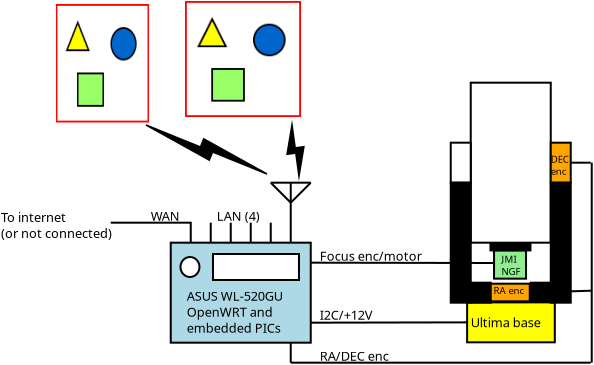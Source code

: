 <?xml version="1.0" encoding="UTF-8"?>
<dia:diagram xmlns:dia="http://www.lysator.liu.se/~alla/dia/">
  <dia:layer name="Background" visible="true" active="true">
    <dia:object type="Standard - Box" version="0" id="O0">
      <dia:attribute name="obj_pos">
        <dia:point val="4,11"/>
      </dia:attribute>
      <dia:attribute name="obj_bb">
        <dia:rectangle val="3.95,10.95;11.05,16.05"/>
      </dia:attribute>
      <dia:attribute name="elem_corner">
        <dia:point val="4,11"/>
      </dia:attribute>
      <dia:attribute name="elem_width">
        <dia:real val="7"/>
      </dia:attribute>
      <dia:attribute name="elem_height">
        <dia:real val="5"/>
      </dia:attribute>
      <dia:attribute name="border_width">
        <dia:real val="0.1"/>
      </dia:attribute>
      <dia:attribute name="inner_color">
        <dia:color val="#add8e6"/>
      </dia:attribute>
      <dia:attribute name="show_background">
        <dia:boolean val="true"/>
      </dia:attribute>
    </dia:object>
    <dia:object type="Standard - Text" version="1" id="O1">
      <dia:attribute name="obj_pos">
        <dia:point val="4.8,13.9"/>
      </dia:attribute>
      <dia:attribute name="obj_bb">
        <dia:rectangle val="4.8,13.305;10.117,15.652"/>
      </dia:attribute>
      <dia:attribute name="text">
        <dia:composite type="text">
          <dia:attribute name="string">
            <dia:string>#ASUS WL-520GU
OpenWRT and
embedded PICs#</dia:string>
          </dia:attribute>
          <dia:attribute name="font">
            <dia:font family="sans" style="0" name="Helvetica"/>
          </dia:attribute>
          <dia:attribute name="height">
            <dia:real val="0.8"/>
          </dia:attribute>
          <dia:attribute name="pos">
            <dia:point val="4.8,13.9"/>
          </dia:attribute>
          <dia:attribute name="color">
            <dia:color val="#000000"/>
          </dia:attribute>
          <dia:attribute name="alignment">
            <dia:enum val="0"/>
          </dia:attribute>
        </dia:composite>
      </dia:attribute>
      <dia:attribute name="valign">
        <dia:enum val="3"/>
      </dia:attribute>
    </dia:object>
    <dia:object type="Standard - Line" version="0" id="O2">
      <dia:attribute name="obj_pos">
        <dia:point val="10,8"/>
      </dia:attribute>
      <dia:attribute name="obj_bb">
        <dia:rectangle val="9.95,7.95;10.05,11.05"/>
      </dia:attribute>
      <dia:attribute name="conn_endpoints">
        <dia:point val="10,8"/>
        <dia:point val="10,11"/>
      </dia:attribute>
      <dia:attribute name="numcp">
        <dia:int val="1"/>
      </dia:attribute>
      <dia:connections>
        <dia:connection handle="0" to="O5" connection="0"/>
      </dia:connections>
    </dia:object>
    <dia:object type="Standard - Line" version="0" id="O3">
      <dia:attribute name="obj_pos">
        <dia:point val="9,8"/>
      </dia:attribute>
      <dia:attribute name="obj_bb">
        <dia:rectangle val="8.929,7.929;10.071,9.071"/>
      </dia:attribute>
      <dia:attribute name="conn_endpoints">
        <dia:point val="9,8"/>
        <dia:point val="10,9"/>
      </dia:attribute>
      <dia:attribute name="numcp">
        <dia:int val="1"/>
      </dia:attribute>
    </dia:object>
    <dia:object type="Standard - Line" version="0" id="O4">
      <dia:attribute name="obj_pos">
        <dia:point val="11,8"/>
      </dia:attribute>
      <dia:attribute name="obj_bb">
        <dia:rectangle val="9.929,7.929;11.071,9.071"/>
      </dia:attribute>
      <dia:attribute name="conn_endpoints">
        <dia:point val="11,8"/>
        <dia:point val="10,9"/>
      </dia:attribute>
      <dia:attribute name="numcp">
        <dia:int val="1"/>
      </dia:attribute>
    </dia:object>
    <dia:object type="Standard - Line" version="0" id="O5">
      <dia:attribute name="obj_pos">
        <dia:point val="9,8"/>
      </dia:attribute>
      <dia:attribute name="obj_bb">
        <dia:rectangle val="8.95,7.95;11.05,8.05"/>
      </dia:attribute>
      <dia:attribute name="conn_endpoints">
        <dia:point val="9,8"/>
        <dia:point val="11,8"/>
      </dia:attribute>
      <dia:attribute name="numcp">
        <dia:int val="1"/>
      </dia:attribute>
    </dia:object>
    <dia:object type="Standard - PolyLine" version="0" id="O6">
      <dia:attribute name="obj_pos">
        <dia:point val="5,11"/>
      </dia:attribute>
      <dia:attribute name="obj_bb">
        <dia:rectangle val="0.95,9.95;5.05,11.05"/>
      </dia:attribute>
      <dia:attribute name="poly_points">
        <dia:point val="5,11"/>
        <dia:point val="5,10"/>
        <dia:point val="1,10"/>
      </dia:attribute>
    </dia:object>
    <dia:object type="Standard - Text" version="1" id="O7">
      <dia:attribute name="obj_pos">
        <dia:point val="3,9.9"/>
      </dia:attribute>
      <dia:attribute name="obj_bb">
        <dia:rectangle val="3,9.305;4.515,10.053"/>
      </dia:attribute>
      <dia:attribute name="text">
        <dia:composite type="text">
          <dia:attribute name="string">
            <dia:string>#WAN#</dia:string>
          </dia:attribute>
          <dia:attribute name="font">
            <dia:font family="sans" style="0" name="Helvetica"/>
          </dia:attribute>
          <dia:attribute name="height">
            <dia:real val="0.8"/>
          </dia:attribute>
          <dia:attribute name="pos">
            <dia:point val="3,9.9"/>
          </dia:attribute>
          <dia:attribute name="color">
            <dia:color val="#000000"/>
          </dia:attribute>
          <dia:attribute name="alignment">
            <dia:enum val="0"/>
          </dia:attribute>
        </dia:composite>
      </dia:attribute>
      <dia:attribute name="valign">
        <dia:enum val="3"/>
      </dia:attribute>
    </dia:object>
    <dia:object type="Standard - Line" version="0" id="O8">
      <dia:attribute name="obj_pos">
        <dia:point val="6,10"/>
      </dia:attribute>
      <dia:attribute name="obj_bb">
        <dia:rectangle val="5.95,9.95;6.05,11.05"/>
      </dia:attribute>
      <dia:attribute name="conn_endpoints">
        <dia:point val="6,10"/>
        <dia:point val="6,11"/>
      </dia:attribute>
      <dia:attribute name="numcp">
        <dia:int val="1"/>
      </dia:attribute>
    </dia:object>
    <dia:object type="Standard - Line" version="0" id="O9">
      <dia:attribute name="obj_pos">
        <dia:point val="7,10"/>
      </dia:attribute>
      <dia:attribute name="obj_bb">
        <dia:rectangle val="6.95,9.95;7.05,11.05"/>
      </dia:attribute>
      <dia:attribute name="conn_endpoints">
        <dia:point val="7,10"/>
        <dia:point val="7,11"/>
      </dia:attribute>
      <dia:attribute name="numcp">
        <dia:int val="1"/>
      </dia:attribute>
    </dia:object>
    <dia:object type="Standard - Line" version="0" id="O10">
      <dia:attribute name="obj_pos">
        <dia:point val="8,10"/>
      </dia:attribute>
      <dia:attribute name="obj_bb">
        <dia:rectangle val="7.95,9.95;8.05,11.05"/>
      </dia:attribute>
      <dia:attribute name="conn_endpoints">
        <dia:point val="8,10"/>
        <dia:point val="8,11"/>
      </dia:attribute>
      <dia:attribute name="numcp">
        <dia:int val="1"/>
      </dia:attribute>
    </dia:object>
    <dia:object type="Standard - Line" version="0" id="O11">
      <dia:attribute name="obj_pos">
        <dia:point val="9,10"/>
      </dia:attribute>
      <dia:attribute name="obj_bb">
        <dia:rectangle val="8.95,9.95;9.05,11.05"/>
      </dia:attribute>
      <dia:attribute name="conn_endpoints">
        <dia:point val="9,10"/>
        <dia:point val="9,11"/>
      </dia:attribute>
      <dia:attribute name="numcp">
        <dia:int val="1"/>
      </dia:attribute>
    </dia:object>
    <dia:object type="Standard - Text" version="1" id="O12">
      <dia:attribute name="obj_pos">
        <dia:point val="6.3,9.9"/>
      </dia:attribute>
      <dia:attribute name="obj_bb">
        <dia:rectangle val="6.3,9.305;8.7,10.053"/>
      </dia:attribute>
      <dia:attribute name="text">
        <dia:composite type="text">
          <dia:attribute name="string">
            <dia:string>#LAN (4)#</dia:string>
          </dia:attribute>
          <dia:attribute name="font">
            <dia:font family="sans" style="0" name="Helvetica"/>
          </dia:attribute>
          <dia:attribute name="height">
            <dia:real val="0.8"/>
          </dia:attribute>
          <dia:attribute name="pos">
            <dia:point val="6.3,9.9"/>
          </dia:attribute>
          <dia:attribute name="color">
            <dia:color val="#000000"/>
          </dia:attribute>
          <dia:attribute name="alignment">
            <dia:enum val="0"/>
          </dia:attribute>
        </dia:composite>
      </dia:attribute>
      <dia:attribute name="valign">
        <dia:enum val="3"/>
      </dia:attribute>
    </dia:object>
    <dia:object type="Standard - Text" version="1" id="O13">
      <dia:attribute name="obj_pos">
        <dia:point val="6,21"/>
      </dia:attribute>
      <dia:attribute name="obj_bb">
        <dia:rectangle val="5.981,20.386;6,21.19"/>
      </dia:attribute>
      <dia:attribute name="text">
        <dia:composite type="text">
          <dia:attribute name="string">
            <dia:string>##</dia:string>
          </dia:attribute>
          <dia:attribute name="font">
            <dia:font family="sans" style="0" name="Helvetica"/>
          </dia:attribute>
          <dia:attribute name="height">
            <dia:real val="0.8"/>
          </dia:attribute>
          <dia:attribute name="pos">
            <dia:point val="6,21"/>
          </dia:attribute>
          <dia:attribute name="color">
            <dia:color val="#000000"/>
          </dia:attribute>
          <dia:attribute name="alignment">
            <dia:enum val="0"/>
          </dia:attribute>
        </dia:composite>
      </dia:attribute>
      <dia:attribute name="valign">
        <dia:enum val="3"/>
      </dia:attribute>
    </dia:object>
    <dia:object type="Standard - Text" version="1" id="O14">
      <dia:attribute name="obj_pos">
        <dia:point val="21.6,28.6"/>
      </dia:attribute>
      <dia:attribute name="obj_bb">
        <dia:rectangle val="21.6,28.005;21.6,28.753"/>
      </dia:attribute>
      <dia:attribute name="text">
        <dia:composite type="text">
          <dia:attribute name="string">
            <dia:string>##</dia:string>
          </dia:attribute>
          <dia:attribute name="font">
            <dia:font family="sans" style="0" name="Helvetica"/>
          </dia:attribute>
          <dia:attribute name="height">
            <dia:real val="0.8"/>
          </dia:attribute>
          <dia:attribute name="pos">
            <dia:point val="21.6,28.6"/>
          </dia:attribute>
          <dia:attribute name="color">
            <dia:color val="#000000"/>
          </dia:attribute>
          <dia:attribute name="alignment">
            <dia:enum val="0"/>
          </dia:attribute>
        </dia:composite>
      </dia:attribute>
      <dia:attribute name="valign">
        <dia:enum val="3"/>
      </dia:attribute>
    </dia:object>
    <dia:object type="Standard - Text" version="1" id="O15">
      <dia:attribute name="obj_pos">
        <dia:point val="9.65,14"/>
      </dia:attribute>
      <dia:attribute name="obj_bb">
        <dia:rectangle val="9.65,13.405;9.65,14.152"/>
      </dia:attribute>
      <dia:attribute name="text">
        <dia:composite type="text">
          <dia:attribute name="string">
            <dia:string>##</dia:string>
          </dia:attribute>
          <dia:attribute name="font">
            <dia:font family="sans" style="0" name="Helvetica"/>
          </dia:attribute>
          <dia:attribute name="height">
            <dia:real val="0.8"/>
          </dia:attribute>
          <dia:attribute name="pos">
            <dia:point val="9.65,14"/>
          </dia:attribute>
          <dia:attribute name="color">
            <dia:color val="#000000"/>
          </dia:attribute>
          <dia:attribute name="alignment">
            <dia:enum val="0"/>
          </dia:attribute>
        </dia:composite>
      </dia:attribute>
      <dia:attribute name="valign">
        <dia:enum val="3"/>
      </dia:attribute>
    </dia:object>
    <dia:object type="Standard - Box" version="0" id="O16">
      <dia:attribute name="obj_pos">
        <dia:point val="19,3"/>
      </dia:attribute>
      <dia:attribute name="obj_bb">
        <dia:rectangle val="18.95,2.95;23.05,11.05"/>
      </dia:attribute>
      <dia:attribute name="elem_corner">
        <dia:point val="19,3"/>
      </dia:attribute>
      <dia:attribute name="elem_width">
        <dia:real val="4"/>
      </dia:attribute>
      <dia:attribute name="elem_height">
        <dia:real val="8"/>
      </dia:attribute>
      <dia:attribute name="border_width">
        <dia:real val="0.1"/>
      </dia:attribute>
      <dia:attribute name="show_background">
        <dia:boolean val="true"/>
      </dia:attribute>
    </dia:object>
    <dia:object type="Standard - Box" version="0" id="O17">
      <dia:attribute name="obj_pos">
        <dia:point val="18.819,13.985"/>
      </dia:attribute>
      <dia:attribute name="obj_bb">
        <dia:rectangle val="18.769,13.935;23.253,16.033"/>
      </dia:attribute>
      <dia:attribute name="elem_corner">
        <dia:point val="18.819,13.985"/>
      </dia:attribute>
      <dia:attribute name="elem_width">
        <dia:real val="4.384"/>
      </dia:attribute>
      <dia:attribute name="elem_height">
        <dia:real val="1.997"/>
      </dia:attribute>
      <dia:attribute name="border_width">
        <dia:real val="0.1"/>
      </dia:attribute>
      <dia:attribute name="inner_color">
        <dia:color val="#ffff00"/>
      </dia:attribute>
      <dia:attribute name="show_background">
        <dia:boolean val="true"/>
      </dia:attribute>
    </dia:object>
    <dia:object type="Standard - Line" version="0" id="O18">
      <dia:attribute name="obj_pos">
        <dia:point val="18.819,14.984"/>
      </dia:attribute>
      <dia:attribute name="obj_bb">
        <dia:rectangle val="10.95,14.934;18.869,15.05"/>
      </dia:attribute>
      <dia:attribute name="conn_endpoints">
        <dia:point val="18.819,14.984"/>
        <dia:point val="11,15"/>
      </dia:attribute>
      <dia:attribute name="numcp">
        <dia:int val="1"/>
      </dia:attribute>
      <dia:connections>
        <dia:connection handle="0" to="O17" connection="3"/>
      </dia:connections>
    </dia:object>
    <dia:object type="Standard - Text" version="1" id="O19">
      <dia:attribute name="obj_pos">
        <dia:point val="11,14"/>
      </dia:attribute>
      <dia:attribute name="obj_bb">
        <dia:rectangle val="11,13.405;11,14.152"/>
      </dia:attribute>
      <dia:attribute name="text">
        <dia:composite type="text">
          <dia:attribute name="string">
            <dia:string>##</dia:string>
          </dia:attribute>
          <dia:attribute name="font">
            <dia:font family="sans" style="0" name="Helvetica"/>
          </dia:attribute>
          <dia:attribute name="height">
            <dia:real val="0.8"/>
          </dia:attribute>
          <dia:attribute name="pos">
            <dia:point val="11,14"/>
          </dia:attribute>
          <dia:attribute name="color">
            <dia:color val="#000000"/>
          </dia:attribute>
          <dia:attribute name="alignment">
            <dia:enum val="0"/>
          </dia:attribute>
        </dia:composite>
      </dia:attribute>
      <dia:attribute name="valign">
        <dia:enum val="3"/>
      </dia:attribute>
    </dia:object>
    <dia:object type="Standard - Text" version="1" id="O20">
      <dia:attribute name="obj_pos">
        <dia:point val="11.45,14.85"/>
      </dia:attribute>
      <dia:attribute name="obj_bb">
        <dia:rectangle val="11.45,14.236;14.519,15.04"/>
      </dia:attribute>
      <dia:attribute name="text">
        <dia:composite type="text">
          <dia:attribute name="string">
            <dia:string>#I2C/+12V#</dia:string>
          </dia:attribute>
          <dia:attribute name="font">
            <dia:font family="sans" style="0" name="Helvetica"/>
          </dia:attribute>
          <dia:attribute name="height">
            <dia:real val="0.8"/>
          </dia:attribute>
          <dia:attribute name="pos">
            <dia:point val="11.45,14.85"/>
          </dia:attribute>
          <dia:attribute name="color">
            <dia:color val="#000000"/>
          </dia:attribute>
          <dia:attribute name="alignment">
            <dia:enum val="0"/>
          </dia:attribute>
        </dia:composite>
      </dia:attribute>
      <dia:attribute name="valign">
        <dia:enum val="3"/>
      </dia:attribute>
    </dia:object>
    <dia:object type="Standard - Text" version="1" id="O21">
      <dia:attribute name="obj_pos">
        <dia:point val="18.996,15.232"/>
      </dia:attribute>
      <dia:attribute name="obj_bb">
        <dia:rectangle val="18.996,14.637;22.813,15.384"/>
      </dia:attribute>
      <dia:attribute name="text">
        <dia:composite type="text">
          <dia:attribute name="string">
            <dia:string>#Ultima base#</dia:string>
          </dia:attribute>
          <dia:attribute name="font">
            <dia:font family="sans" style="0" name="Helvetica"/>
          </dia:attribute>
          <dia:attribute name="height">
            <dia:real val="0.8"/>
          </dia:attribute>
          <dia:attribute name="pos">
            <dia:point val="18.996,15.232"/>
          </dia:attribute>
          <dia:attribute name="color">
            <dia:color val="#000000"/>
          </dia:attribute>
          <dia:attribute name="alignment">
            <dia:enum val="0"/>
          </dia:attribute>
        </dia:composite>
      </dia:attribute>
      <dia:attribute name="valign">
        <dia:enum val="3"/>
      </dia:attribute>
    </dia:object>
    <dia:object type="Standard - Box" version="0" id="O22">
      <dia:attribute name="obj_pos">
        <dia:point val="23,6"/>
      </dia:attribute>
      <dia:attribute name="obj_bb">
        <dia:rectangle val="22.95,5.95;24.05,8.05"/>
      </dia:attribute>
      <dia:attribute name="elem_corner">
        <dia:point val="23,6"/>
      </dia:attribute>
      <dia:attribute name="elem_width">
        <dia:real val="1"/>
      </dia:attribute>
      <dia:attribute name="elem_height">
        <dia:real val="2"/>
      </dia:attribute>
      <dia:attribute name="border_width">
        <dia:real val="0.1"/>
      </dia:attribute>
      <dia:attribute name="inner_color">
        <dia:color val="#ffa500"/>
      </dia:attribute>
      <dia:attribute name="show_background">
        <dia:boolean val="true"/>
      </dia:attribute>
    </dia:object>
    <dia:object type="Standard - Box" version="0" id="O23">
      <dia:attribute name="obj_pos">
        <dia:point val="18,6"/>
      </dia:attribute>
      <dia:attribute name="obj_bb">
        <dia:rectangle val="17.95,5.95;19.05,8.05"/>
      </dia:attribute>
      <dia:attribute name="elem_corner">
        <dia:point val="18,6"/>
      </dia:attribute>
      <dia:attribute name="elem_width">
        <dia:real val="1"/>
      </dia:attribute>
      <dia:attribute name="elem_height">
        <dia:real val="2"/>
      </dia:attribute>
      <dia:attribute name="show_background">
        <dia:boolean val="true"/>
      </dia:attribute>
    </dia:object>
    <dia:object type="Standard - Box" version="0" id="O24">
      <dia:attribute name="obj_pos">
        <dia:point val="19.95,13.05"/>
      </dia:attribute>
      <dia:attribute name="obj_bb">
        <dia:rectangle val="19.9,13;22,13.982"/>
      </dia:attribute>
      <dia:attribute name="elem_corner">
        <dia:point val="19.95,13.05"/>
      </dia:attribute>
      <dia:attribute name="elem_width">
        <dia:real val="2"/>
      </dia:attribute>
      <dia:attribute name="elem_height">
        <dia:real val="0.882"/>
      </dia:attribute>
      <dia:attribute name="border_width">
        <dia:real val="0.1"/>
      </dia:attribute>
      <dia:attribute name="inner_color">
        <dia:color val="#ffa500"/>
      </dia:attribute>
      <dia:attribute name="show_background">
        <dia:boolean val="true"/>
      </dia:attribute>
    </dia:object>
    <dia:object type="Standard - Line" version="0" id="O25">
      <dia:attribute name="obj_pos">
        <dia:point val="24,7"/>
      </dia:attribute>
      <dia:attribute name="obj_bb">
        <dia:rectangle val="23.95,6.95;25.05,7.05"/>
      </dia:attribute>
      <dia:attribute name="conn_endpoints">
        <dia:point val="24,7"/>
        <dia:point val="25,7"/>
      </dia:attribute>
      <dia:attribute name="numcp">
        <dia:int val="1"/>
      </dia:attribute>
    </dia:object>
    <dia:object type="Standard - Text" version="1" id="O26">
      <dia:attribute name="obj_pos">
        <dia:point val="23,7"/>
      </dia:attribute>
      <dia:attribute name="obj_bb">
        <dia:rectangle val="23,6.553;24.012,7.718"/>
      </dia:attribute>
      <dia:attribute name="text">
        <dia:composite type="text">
          <dia:attribute name="string">
            <dia:string>#DEC
enc#</dia:string>
          </dia:attribute>
          <dia:attribute name="font">
            <dia:font family="sans" style="0" name="Helvetica"/>
          </dia:attribute>
          <dia:attribute name="height">
            <dia:real val="0.603"/>
          </dia:attribute>
          <dia:attribute name="pos">
            <dia:point val="23,7"/>
          </dia:attribute>
          <dia:attribute name="color">
            <dia:color val="#000000"/>
          </dia:attribute>
          <dia:attribute name="alignment">
            <dia:enum val="0"/>
          </dia:attribute>
        </dia:composite>
      </dia:attribute>
      <dia:attribute name="valign">
        <dia:enum val="3"/>
      </dia:attribute>
      <dia:connections>
        <dia:connection handle="0" to="O16" connection="4"/>
      </dia:connections>
    </dia:object>
    <dia:object type="Standard - Text" version="1" id="O27">
      <dia:attribute name="obj_pos">
        <dia:point val="20.141,13.566"/>
      </dia:attribute>
      <dia:attribute name="obj_bb">
        <dia:rectangle val="20.141,13.118;21.806,13.681"/>
      </dia:attribute>
      <dia:attribute name="text">
        <dia:composite type="text">
          <dia:attribute name="string">
            <dia:string>#RA enc#</dia:string>
          </dia:attribute>
          <dia:attribute name="font">
            <dia:font family="sans" style="0" name="Helvetica"/>
          </dia:attribute>
          <dia:attribute name="height">
            <dia:real val="0.603"/>
          </dia:attribute>
          <dia:attribute name="pos">
            <dia:point val="20.141,13.566"/>
          </dia:attribute>
          <dia:attribute name="color">
            <dia:color val="#000000"/>
          </dia:attribute>
          <dia:attribute name="alignment">
            <dia:enum val="0"/>
          </dia:attribute>
        </dia:composite>
      </dia:attribute>
      <dia:attribute name="valign">
        <dia:enum val="3"/>
      </dia:attribute>
    </dia:object>
    <dia:object type="Standard - Line" version="0" id="O28">
      <dia:attribute name="obj_pos">
        <dia:point val="25,17"/>
      </dia:attribute>
      <dia:attribute name="obj_bb">
        <dia:rectangle val="9.95,16.95;25.05,17.05"/>
      </dia:attribute>
      <dia:attribute name="conn_endpoints">
        <dia:point val="25,17"/>
        <dia:point val="10,17"/>
      </dia:attribute>
      <dia:attribute name="numcp">
        <dia:int val="1"/>
      </dia:attribute>
    </dia:object>
    <dia:object type="Standard - Line" version="0" id="O29">
      <dia:attribute name="obj_pos">
        <dia:point val="10,16"/>
      </dia:attribute>
      <dia:attribute name="obj_bb">
        <dia:rectangle val="9.95,15.95;10.05,17.05"/>
      </dia:attribute>
      <dia:attribute name="conn_endpoints">
        <dia:point val="10,16"/>
        <dia:point val="10,17"/>
      </dia:attribute>
      <dia:attribute name="numcp">
        <dia:int val="1"/>
      </dia:attribute>
    </dia:object>
    <dia:object type="Standard - Text" version="1" id="O30">
      <dia:attribute name="obj_pos">
        <dia:point val="11.45,16.9"/>
      </dia:attribute>
      <dia:attribute name="obj_bb">
        <dia:rectangle val="11.45,16.305;15.223,17.052"/>
      </dia:attribute>
      <dia:attribute name="text">
        <dia:composite type="text">
          <dia:attribute name="string">
            <dia:string>#RA/DEC enc#</dia:string>
          </dia:attribute>
          <dia:attribute name="font">
            <dia:font family="sans" style="0" name="Helvetica"/>
          </dia:attribute>
          <dia:attribute name="height">
            <dia:real val="0.8"/>
          </dia:attribute>
          <dia:attribute name="pos">
            <dia:point val="11.45,16.9"/>
          </dia:attribute>
          <dia:attribute name="color">
            <dia:color val="#000000"/>
          </dia:attribute>
          <dia:attribute name="alignment">
            <dia:enum val="0"/>
          </dia:attribute>
        </dia:composite>
      </dia:attribute>
      <dia:attribute name="valign">
        <dia:enum val="3"/>
      </dia:attribute>
    </dia:object>
    <dia:object type="Standard - Box" version="0" id="O31">
      <dia:attribute name="obj_pos">
        <dia:point val="20.165,11.383"/>
      </dia:attribute>
      <dia:attribute name="obj_bb">
        <dia:rectangle val="20.115,11.333;21.815,12.849"/>
      </dia:attribute>
      <dia:attribute name="elem_corner">
        <dia:point val="20.165,11.383"/>
      </dia:attribute>
      <dia:attribute name="elem_width">
        <dia:real val="1.6"/>
      </dia:attribute>
      <dia:attribute name="elem_height">
        <dia:real val="1.416"/>
      </dia:attribute>
      <dia:attribute name="border_width">
        <dia:real val="0.1"/>
      </dia:attribute>
      <dia:attribute name="inner_color">
        <dia:color val="#90ee90"/>
      </dia:attribute>
      <dia:attribute name="show_background">
        <dia:boolean val="true"/>
      </dia:attribute>
    </dia:object>
    <dia:object type="Standard - Text" version="1" id="O32">
      <dia:attribute name="obj_pos">
        <dia:point val="20.535,12.008"/>
      </dia:attribute>
      <dia:attribute name="obj_bb">
        <dia:rectangle val="20.535,11.56;21.545,12.725"/>
      </dia:attribute>
      <dia:attribute name="text">
        <dia:composite type="text">
          <dia:attribute name="string">
            <dia:string>#JMI 
NGF#</dia:string>
          </dia:attribute>
          <dia:attribute name="font">
            <dia:font family="sans" style="0" name="Helvetica"/>
          </dia:attribute>
          <dia:attribute name="height">
            <dia:real val="0.603"/>
          </dia:attribute>
          <dia:attribute name="pos">
            <dia:point val="20.535,12.008"/>
          </dia:attribute>
          <dia:attribute name="color">
            <dia:color val="#000000"/>
          </dia:attribute>
          <dia:attribute name="alignment">
            <dia:enum val="0"/>
          </dia:attribute>
        </dia:composite>
      </dia:attribute>
      <dia:attribute name="valign">
        <dia:enum val="3"/>
      </dia:attribute>
    </dia:object>
    <dia:object type="Standard - Line" version="0" id="O33">
      <dia:attribute name="obj_pos">
        <dia:point val="25.05,17"/>
      </dia:attribute>
      <dia:attribute name="obj_bb">
        <dia:rectangle val="25,6.95;25.1,17.05"/>
      </dia:attribute>
      <dia:attribute name="conn_endpoints">
        <dia:point val="25.05,17"/>
        <dia:point val="25.05,7"/>
      </dia:attribute>
      <dia:attribute name="numcp">
        <dia:int val="1"/>
      </dia:attribute>
    </dia:object>
    <dia:object type="Standard - Line" version="0" id="O34">
      <dia:attribute name="obj_pos">
        <dia:point val="11,12"/>
      </dia:attribute>
      <dia:attribute name="obj_bb">
        <dia:rectangle val="10.95,11.95;20.163,12.066"/>
      </dia:attribute>
      <dia:attribute name="conn_endpoints">
        <dia:point val="11,12"/>
        <dia:point val="20.113,12.016"/>
      </dia:attribute>
      <dia:attribute name="numcp">
        <dia:int val="1"/>
      </dia:attribute>
    </dia:object>
    <dia:object type="Standard - Text" version="1" id="O35">
      <dia:attribute name="obj_pos">
        <dia:point val="11.45,11.9"/>
      </dia:attribute>
      <dia:attribute name="obj_bb">
        <dia:rectangle val="11.45,11.286;16.786,12.09"/>
      </dia:attribute>
      <dia:attribute name="text">
        <dia:composite type="text">
          <dia:attribute name="string">
            <dia:string>#Focus enc/motor#</dia:string>
          </dia:attribute>
          <dia:attribute name="font">
            <dia:font family="sans" style="0" name="Helvetica"/>
          </dia:attribute>
          <dia:attribute name="height">
            <dia:real val="0.8"/>
          </dia:attribute>
          <dia:attribute name="pos">
            <dia:point val="11.45,11.9"/>
          </dia:attribute>
          <dia:attribute name="color">
            <dia:color val="#000000"/>
          </dia:attribute>
          <dia:attribute name="alignment">
            <dia:enum val="0"/>
          </dia:attribute>
        </dia:composite>
      </dia:attribute>
      <dia:attribute name="valign">
        <dia:enum val="3"/>
      </dia:attribute>
    </dia:object>
    <dia:object type="Standard - Text" version="1" id="O36">
      <dia:attribute name="obj_pos">
        <dia:point val="-4.487,9.966"/>
      </dia:attribute>
      <dia:attribute name="obj_bb">
        <dia:rectangle val="-4.487,9.352;1.494,10.956"/>
      </dia:attribute>
      <dia:attribute name="text">
        <dia:composite type="text">
          <dia:attribute name="string">
            <dia:string>#To internet
(or not connected)#</dia:string>
          </dia:attribute>
          <dia:attribute name="font">
            <dia:font family="sans" style="0" name="Helvetica"/>
          </dia:attribute>
          <dia:attribute name="height">
            <dia:real val="0.8"/>
          </dia:attribute>
          <dia:attribute name="pos">
            <dia:point val="-4.487,9.966"/>
          </dia:attribute>
          <dia:attribute name="color">
            <dia:color val="#000000"/>
          </dia:attribute>
          <dia:attribute name="alignment">
            <dia:enum val="0"/>
          </dia:attribute>
        </dia:composite>
      </dia:attribute>
      <dia:attribute name="valign">
        <dia:enum val="3"/>
      </dia:attribute>
    </dia:object>
    <dia:object type="Standard - Image" version="0" id="O37">
      <dia:attribute name="obj_pos">
        <dia:point val="-1.738,-0.934"/>
      </dia:attribute>
      <dia:attribute name="obj_bb">
        <dia:rectangle val="-1.788,-0.984;2.962,5.039"/>
      </dia:attribute>
      <dia:attribute name="elem_corner">
        <dia:point val="-1.738,-0.934"/>
      </dia:attribute>
      <dia:attribute name="elem_width">
        <dia:real val="4.65"/>
      </dia:attribute>
      <dia:attribute name="elem_height">
        <dia:real val="5.924"/>
      </dia:attribute>
      <dia:attribute name="draw_border">
        <dia:boolean val="false"/>
      </dia:attribute>
      <dia:attribute name="keep_aspect">
        <dia:boolean val="true"/>
      </dia:attribute>
      <dia:attribute name="file">
        <dia:string>#ipad.png#</dia:string>
      </dia:attribute>
    </dia:object>
    <dia:object type="Standard - Image" version="0" id="O38">
      <dia:attribute name="obj_pos">
        <dia:point val="4.713,-1.084"/>
      </dia:attribute>
      <dia:attribute name="obj_bb">
        <dia:rectangle val="4.662,-1.134;10.562,4.766"/>
      </dia:attribute>
      <dia:attribute name="elem_corner">
        <dia:point val="4.713,-1.084"/>
      </dia:attribute>
      <dia:attribute name="elem_width">
        <dia:real val="5.8"/>
      </dia:attribute>
      <dia:attribute name="elem_height">
        <dia:real val="5.8"/>
      </dia:attribute>
      <dia:attribute name="draw_border">
        <dia:boolean val="false"/>
      </dia:attribute>
      <dia:attribute name="keep_aspect">
        <dia:boolean val="true"/>
      </dia:attribute>
      <dia:attribute name="file">
        <dia:string>#laptop.png#</dia:string>
      </dia:attribute>
    </dia:object>
    <dia:object type="Network - WAN Link" version="1" id="O39">
      <dia:attribute name="obj_pos">
        <dia:point val="2.763,5.116"/>
      </dia:attribute>
      <dia:attribute name="obj_bb">
        <dia:rectangle val="2.763,5.116;8.812,7.566"/>
      </dia:attribute>
      <dia:attribute name="conn_endpoints">
        <dia:point val="2.763,5.116"/>
        <dia:point val="8.812,7.566"/>
      </dia:attribute>
      <dia:attribute name="width">
        <dia:real val="1"/>
      </dia:attribute>
      <dia:attribute name="line_color">
        <dia:color val="#000000"/>
      </dia:attribute>
      <dia:attribute name="fill_color">
        <dia:color val="#000000"/>
      </dia:attribute>
    </dia:object>
    <dia:object type="Network - WAN Link" version="1" id="O40">
      <dia:attribute name="obj_pos">
        <dia:point val="10.062,5.116"/>
      </dia:attribute>
      <dia:attribute name="obj_bb">
        <dia:rectangle val="9.819,5.116;10.656,7.666"/>
      </dia:attribute>
      <dia:attribute name="conn_endpoints">
        <dia:point val="10.062,5.116"/>
        <dia:point val="10.412,7.666"/>
      </dia:attribute>
      <dia:attribute name="width">
        <dia:real val="1"/>
      </dia:attribute>
      <dia:attribute name="line_color">
        <dia:color val="#000000"/>
      </dia:attribute>
      <dia:attribute name="fill_color">
        <dia:color val="#000000"/>
      </dia:attribute>
    </dia:object>
    <dia:object type="Standard - Box" version="0" id="O41">
      <dia:attribute name="obj_pos">
        <dia:point val="6.112,11.566"/>
      </dia:attribute>
      <dia:attribute name="obj_bb">
        <dia:rectangle val="6.062,11.516;10.463,12.916"/>
      </dia:attribute>
      <dia:attribute name="elem_corner">
        <dia:point val="6.112,11.566"/>
      </dia:attribute>
      <dia:attribute name="elem_width">
        <dia:real val="4.3"/>
      </dia:attribute>
      <dia:attribute name="elem_height">
        <dia:real val="1.3"/>
      </dia:attribute>
      <dia:attribute name="show_background">
        <dia:boolean val="true"/>
      </dia:attribute>
    </dia:object>
    <dia:object type="Standard - Ellipse" version="0" id="O42">
      <dia:attribute name="obj_pos">
        <dia:point val="4.487,11.716"/>
      </dia:attribute>
      <dia:attribute name="obj_bb">
        <dia:rectangle val="4.438,11.666;5.487,12.766"/>
      </dia:attribute>
      <dia:attribute name="elem_corner">
        <dia:point val="4.487,11.716"/>
      </dia:attribute>
      <dia:attribute name="elem_width">
        <dia:real val="0.95"/>
      </dia:attribute>
      <dia:attribute name="elem_height">
        <dia:real val="1"/>
      </dia:attribute>
    </dia:object>
    <dia:object type="Standard - Box" version="0" id="O43">
      <dia:attribute name="obj_pos">
        <dia:point val="18,8"/>
      </dia:attribute>
      <dia:attribute name="obj_bb">
        <dia:rectangle val="17.95,7.95;19.05,14.05"/>
      </dia:attribute>
      <dia:attribute name="elem_corner">
        <dia:point val="18,8"/>
      </dia:attribute>
      <dia:attribute name="elem_width">
        <dia:real val="1"/>
      </dia:attribute>
      <dia:attribute name="elem_height">
        <dia:real val="6"/>
      </dia:attribute>
      <dia:attribute name="border_width">
        <dia:real val="0.1"/>
      </dia:attribute>
      <dia:attribute name="inner_color">
        <dia:color val="#000000"/>
      </dia:attribute>
      <dia:attribute name="show_background">
        <dia:boolean val="true"/>
      </dia:attribute>
    </dia:object>
    <dia:object type="Standard - Box" version="0" id="O44">
      <dia:attribute name="obj_pos">
        <dia:point val="23,8"/>
      </dia:attribute>
      <dia:attribute name="obj_bb">
        <dia:rectangle val="22.95,7.95;24.05,14.05"/>
      </dia:attribute>
      <dia:attribute name="elem_corner">
        <dia:point val="23,8"/>
      </dia:attribute>
      <dia:attribute name="elem_width">
        <dia:real val="1"/>
      </dia:attribute>
      <dia:attribute name="elem_height">
        <dia:real val="6"/>
      </dia:attribute>
      <dia:attribute name="border_width">
        <dia:real val="0.1"/>
      </dia:attribute>
      <dia:attribute name="inner_color">
        <dia:color val="#000000"/>
      </dia:attribute>
      <dia:attribute name="show_background">
        <dia:boolean val="true"/>
      </dia:attribute>
    </dia:object>
    <dia:object type="Standard - Box" version="0" id="O45">
      <dia:attribute name="obj_pos">
        <dia:point val="19,13"/>
      </dia:attribute>
      <dia:attribute name="obj_bb">
        <dia:rectangle val="18.95,12.95;20.05,14.05"/>
      </dia:attribute>
      <dia:attribute name="elem_corner">
        <dia:point val="19,13"/>
      </dia:attribute>
      <dia:attribute name="elem_width">
        <dia:real val="1"/>
      </dia:attribute>
      <dia:attribute name="elem_height">
        <dia:real val="1"/>
      </dia:attribute>
      <dia:attribute name="border_width">
        <dia:real val="0.1"/>
      </dia:attribute>
      <dia:attribute name="inner_color">
        <dia:color val="#000000"/>
      </dia:attribute>
      <dia:attribute name="show_background">
        <dia:boolean val="true"/>
      </dia:attribute>
    </dia:object>
    <dia:object type="Standard - Box" version="0" id="O46">
      <dia:attribute name="obj_pos">
        <dia:point val="22,13"/>
      </dia:attribute>
      <dia:attribute name="obj_bb">
        <dia:rectangle val="21.95,12.95;23.05,13.976"/>
      </dia:attribute>
      <dia:attribute name="elem_corner">
        <dia:point val="22,13"/>
      </dia:attribute>
      <dia:attribute name="elem_width">
        <dia:real val="1"/>
      </dia:attribute>
      <dia:attribute name="elem_height">
        <dia:real val="0.926"/>
      </dia:attribute>
      <dia:attribute name="border_width">
        <dia:real val="0.1"/>
      </dia:attribute>
      <dia:attribute name="inner_color">
        <dia:color val="#000000"/>
      </dia:attribute>
      <dia:attribute name="show_background">
        <dia:boolean val="true"/>
      </dia:attribute>
    </dia:object>
    <dia:object type="Standard - Line" version="0" id="O47">
      <dia:attribute name="obj_pos">
        <dia:point val="21.95,13.491"/>
      </dia:attribute>
      <dia:attribute name="obj_bb">
        <dia:rectangle val="21.899,13.349;25.114,13.543"/>
      </dia:attribute>
      <dia:attribute name="conn_endpoints">
        <dia:point val="21.95,13.491"/>
        <dia:point val="25.062,13.4"/>
      </dia:attribute>
      <dia:attribute name="numcp">
        <dia:int val="2"/>
      </dia:attribute>
      <dia:connections>
        <dia:connection handle="0" to="O24" connection="4"/>
      </dia:connections>
    </dia:object>
    <dia:object type="Standard - Box" version="0" id="O48">
      <dia:attribute name="obj_pos">
        <dia:point val="19.986,11.033"/>
      </dia:attribute>
      <dia:attribute name="obj_bb">
        <dia:rectangle val="19.936,10.983;22.036,11.437"/>
      </dia:attribute>
      <dia:attribute name="elem_corner">
        <dia:point val="19.986,11.033"/>
      </dia:attribute>
      <dia:attribute name="elem_width">
        <dia:real val="2"/>
      </dia:attribute>
      <dia:attribute name="elem_height">
        <dia:real val="0.354"/>
      </dia:attribute>
      <dia:attribute name="border_width">
        <dia:real val="0.1"/>
      </dia:attribute>
      <dia:attribute name="inner_color">
        <dia:color val="#000000"/>
      </dia:attribute>
      <dia:attribute name="show_background">
        <dia:boolean val="true"/>
      </dia:attribute>
    </dia:object>
  </dia:layer>
</dia:diagram>
